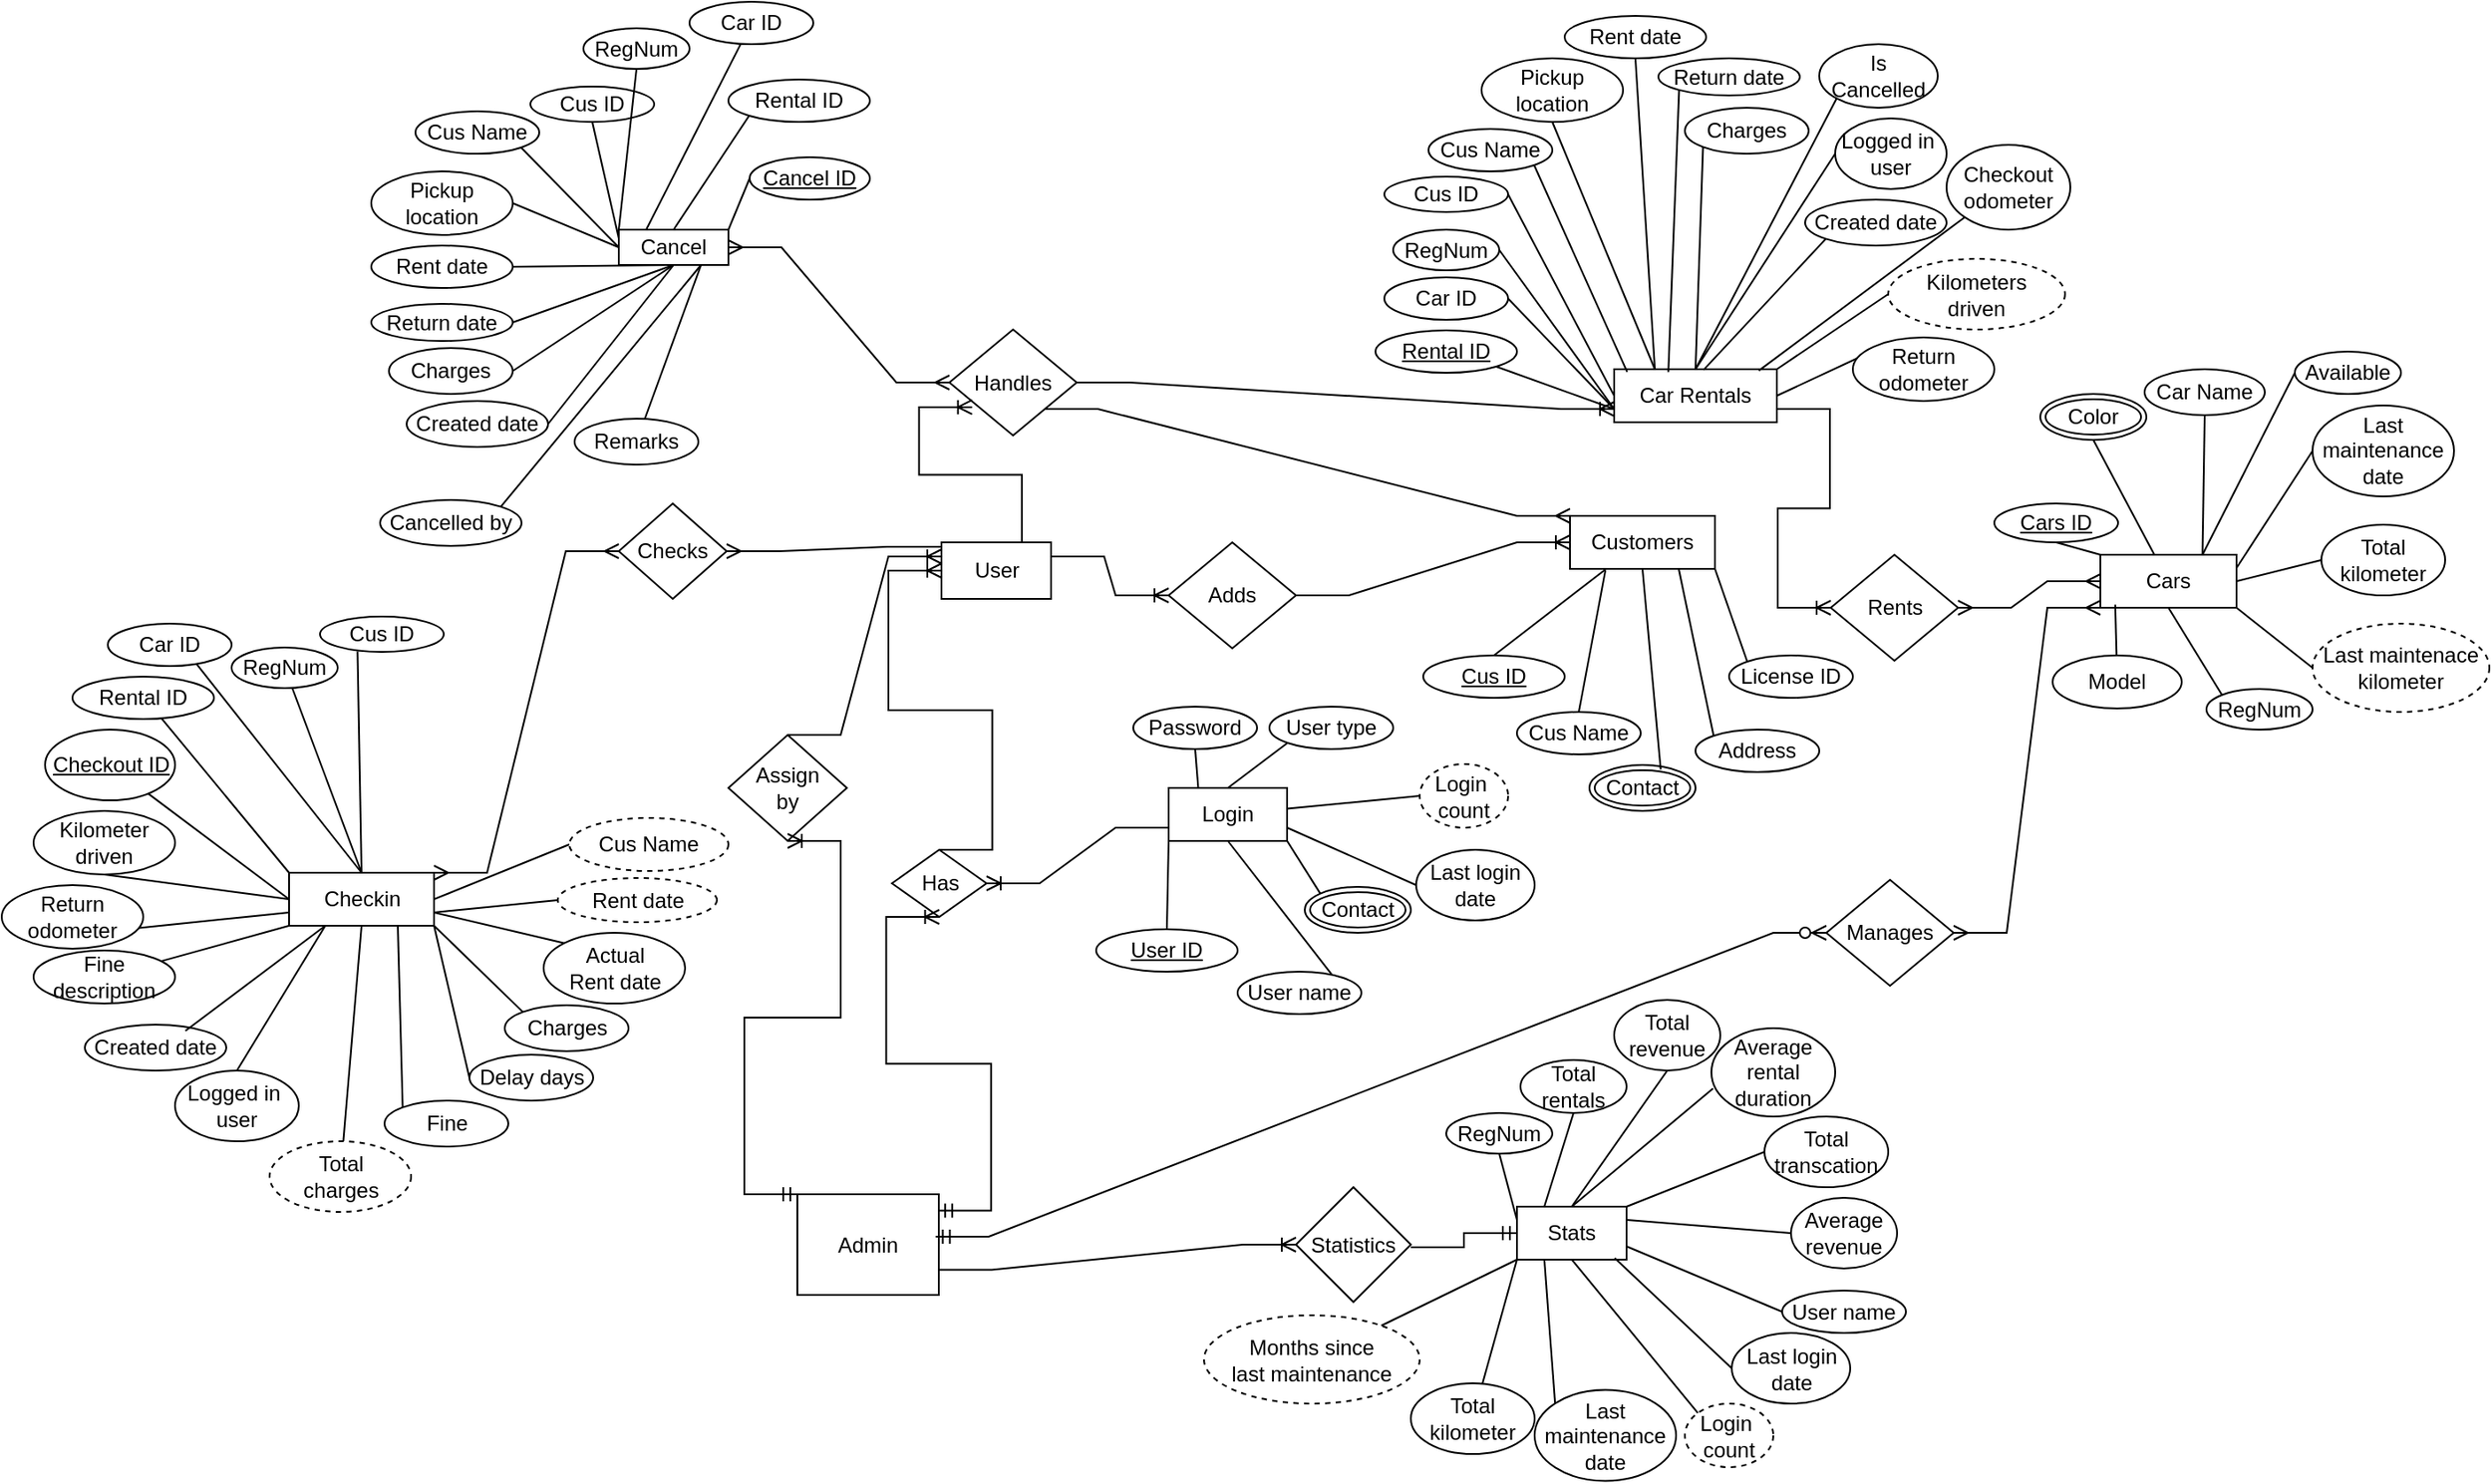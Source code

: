 <mxfile version="24.2.5" type="device">
  <diagram name="Page-1" id="iIM_3tlYywQygIbn1eLp">
    <mxGraphModel dx="2017" dy="1809" grid="0" gridSize="10" guides="1" tooltips="1" connect="1" arrows="1" fold="1" page="1" pageScale="1" pageWidth="850" pageHeight="1100" math="0" shadow="0">
      <root>
        <mxCell id="0" />
        <mxCell id="1" parent="0" />
        <mxCell id="gqXRD9qTG4uH-1znscD_-2" value="User" style="rounded=0;whiteSpace=wrap;html=1;" parent="1" vertex="1">
          <mxGeometry x="-118.5" y="-89" width="62" height="32" as="geometry" />
        </mxCell>
        <mxCell id="gqXRD9qTG4uH-1znscD_-3" value="Admin" style="rounded=0;whiteSpace=wrap;html=1;" parent="1" vertex="1">
          <mxGeometry x="-200" y="280" width="80" height="57" as="geometry" />
        </mxCell>
        <mxCell id="gqXRD9qTG4uH-1znscD_-4" value="Cancel" style="rounded=0;whiteSpace=wrap;html=1;" parent="1" vertex="1">
          <mxGeometry x="-301" y="-266" width="62" height="20" as="geometry" />
        </mxCell>
        <mxCell id="gqXRD9qTG4uH-1znscD_-5" value="Customers" style="rounded=0;whiteSpace=wrap;html=1;" parent="1" vertex="1">
          <mxGeometry x="237" y="-104" width="82" height="30" as="geometry" />
        </mxCell>
        <mxCell id="gqXRD9qTG4uH-1znscD_-6" value="Login" style="rounded=0;whiteSpace=wrap;html=1;" parent="1" vertex="1">
          <mxGeometry x="10" y="50" width="67" height="30" as="geometry" />
        </mxCell>
        <mxCell id="gqXRD9qTG4uH-1znscD_-7" value="Car Rentals" style="rounded=0;whiteSpace=wrap;html=1;" parent="1" vertex="1">
          <mxGeometry x="262" y="-187" width="92" height="30" as="geometry" />
        </mxCell>
        <mxCell id="gqXRD9qTG4uH-1znscD_-8" value="Has" style="rhombus;whiteSpace=wrap;html=1;" parent="1" vertex="1">
          <mxGeometry x="-146.5" y="85" width="53.5" height="38" as="geometry" />
        </mxCell>
        <mxCell id="gqXRD9qTG4uH-1znscD_-12" value="Assign&lt;div&gt;by&lt;/div&gt;" style="rhombus;whiteSpace=wrap;html=1;" parent="1" vertex="1">
          <mxGeometry x="-239" y="20" width="67" height="60" as="geometry" />
        </mxCell>
        <mxCell id="gqXRD9qTG4uH-1znscD_-15" value="Handles" style="rhombus;whiteSpace=wrap;html=1;" parent="1" vertex="1">
          <mxGeometry x="-114" y="-209.5" width="72" height="60" as="geometry" />
        </mxCell>
        <mxCell id="gqXRD9qTG4uH-1znscD_-16" value="Adds" style="rhombus;whiteSpace=wrap;html=1;" parent="1" vertex="1">
          <mxGeometry x="10" y="-89" width="72" height="60" as="geometry" />
        </mxCell>
        <mxCell id="gqXRD9qTG4uH-1znscD_-23" value="Rents" style="rhombus;whiteSpace=wrap;html=1;" parent="1" vertex="1">
          <mxGeometry x="384.5" y="-82" width="72" height="60" as="geometry" />
        </mxCell>
        <mxCell id="gqXRD9qTG4uH-1znscD_-26" value="Cars" style="rounded=0;whiteSpace=wrap;html=1;" parent="1" vertex="1">
          <mxGeometry x="537" y="-82" width="77" height="30" as="geometry" />
        </mxCell>
        <mxCell id="gqXRD9qTG4uH-1znscD_-29" value="Manages" style="rhombus;whiteSpace=wrap;html=1;" parent="1" vertex="1">
          <mxGeometry x="382" y="102" width="72" height="60" as="geometry" />
        </mxCell>
        <mxCell id="gqXRD9qTG4uH-1znscD_-31" value="Statistics" style="rhombus;whiteSpace=wrap;html=1;" parent="1" vertex="1">
          <mxGeometry x="82" y="276" width="65" height="65" as="geometry" />
        </mxCell>
        <mxCell id="gqXRD9qTG4uH-1znscD_-38" value="&lt;u&gt;Cancel ID&lt;/u&gt;" style="ellipse;whiteSpace=wrap;html=1;" parent="1" vertex="1">
          <mxGeometry x="-227" y="-307" width="68" height="24" as="geometry" />
        </mxCell>
        <mxCell id="gqXRD9qTG4uH-1znscD_-39" value="Rental ID" style="ellipse;whiteSpace=wrap;html=1;" parent="1" vertex="1">
          <mxGeometry x="-239" y="-351" width="80" height="24" as="geometry" />
        </mxCell>
        <mxCell id="gqXRD9qTG4uH-1znscD_-40" value="Car ID" style="ellipse;whiteSpace=wrap;html=1;" parent="1" vertex="1">
          <mxGeometry x="-261" y="-395" width="70" height="24" as="geometry" />
        </mxCell>
        <mxCell id="gqXRD9qTG4uH-1znscD_-41" value="RegNum" style="ellipse;whiteSpace=wrap;html=1;" parent="1" vertex="1">
          <mxGeometry x="-321" y="-380" width="60" height="23" as="geometry" />
        </mxCell>
        <mxCell id="gqXRD9qTG4uH-1znscD_-44" value="Cus ID" style="ellipse;whiteSpace=wrap;html=1;" parent="1" vertex="1">
          <mxGeometry x="-351" y="-347" width="70" height="20" as="geometry" />
        </mxCell>
        <mxCell id="gqXRD9qTG4uH-1znscD_-45" value="Cus Name" style="ellipse;whiteSpace=wrap;html=1;" parent="1" vertex="1">
          <mxGeometry x="-416" y="-333" width="70" height="24" as="geometry" />
        </mxCell>
        <mxCell id="gqXRD9qTG4uH-1znscD_-46" value="Pickup&lt;div&gt;location&lt;/div&gt;" style="ellipse;whiteSpace=wrap;html=1;" parent="1" vertex="1">
          <mxGeometry x="-441" y="-299" width="80" height="36" as="geometry" />
        </mxCell>
        <mxCell id="gqXRD9qTG4uH-1znscD_-47" value="Rent date" style="ellipse;whiteSpace=wrap;html=1;" parent="1" vertex="1">
          <mxGeometry x="-441" y="-257" width="80" height="24" as="geometry" />
        </mxCell>
        <mxCell id="gqXRD9qTG4uH-1znscD_-48" value="Return date" style="ellipse;whiteSpace=wrap;html=1;" parent="1" vertex="1">
          <mxGeometry x="-441" y="-224" width="80" height="21" as="geometry" />
        </mxCell>
        <mxCell id="gqXRD9qTG4uH-1znscD_-49" value="Charges" style="ellipse;whiteSpace=wrap;html=1;" parent="1" vertex="1">
          <mxGeometry x="-431" y="-199" width="70" height="26" as="geometry" />
        </mxCell>
        <mxCell id="gqXRD9qTG4uH-1znscD_-50" value="Created date" style="ellipse;whiteSpace=wrap;html=1;" parent="1" vertex="1">
          <mxGeometry x="-421" y="-169" width="80" height="26" as="geometry" />
        </mxCell>
        <mxCell id="gqXRD9qTG4uH-1znscD_-51" value="Cancelled by" style="ellipse;whiteSpace=wrap;html=1;" parent="1" vertex="1">
          <mxGeometry x="-436" y="-113" width="80" height="26" as="geometry" />
        </mxCell>
        <mxCell id="gqXRD9qTG4uH-1znscD_-52" value="Remarks" style="ellipse;whiteSpace=wrap;html=1;" parent="1" vertex="1">
          <mxGeometry x="-326" y="-159" width="70" height="26" as="geometry" />
        </mxCell>
        <mxCell id="gqXRD9qTG4uH-1znscD_-53" value="" style="endArrow=none;html=1;rounded=0;entryX=0.75;entryY=1;entryDx=0;entryDy=0;" parent="1" source="gqXRD9qTG4uH-1znscD_-52" target="gqXRD9qTG4uH-1znscD_-4" edge="1">
          <mxGeometry width="50" height="50" relative="1" as="geometry">
            <mxPoint x="-226" y="-169" as="sourcePoint" />
            <mxPoint x="-261" y="-257" as="targetPoint" />
          </mxGeometry>
        </mxCell>
        <mxCell id="gqXRD9qTG4uH-1znscD_-54" value="" style="endArrow=none;html=1;rounded=0;entryX=0.75;entryY=1;entryDx=0;entryDy=0;exitX=1;exitY=0;exitDx=0;exitDy=0;" parent="1" source="gqXRD9qTG4uH-1znscD_-51" target="gqXRD9qTG4uH-1znscD_-4" edge="1">
          <mxGeometry width="50" height="50" relative="1" as="geometry">
            <mxPoint x="-261" y="-227" as="sourcePoint" />
            <mxPoint x="-211" y="-277" as="targetPoint" />
          </mxGeometry>
        </mxCell>
        <mxCell id="gqXRD9qTG4uH-1znscD_-55" value="" style="endArrow=none;html=1;rounded=0;exitX=1;exitY=0.5;exitDx=0;exitDy=0;entryX=0.5;entryY=1;entryDx=0;entryDy=0;" parent="1" source="gqXRD9qTG4uH-1znscD_-50" target="gqXRD9qTG4uH-1znscD_-4" edge="1">
          <mxGeometry width="50" height="50" relative="1" as="geometry">
            <mxPoint x="-311" y="-167" as="sourcePoint" />
            <mxPoint x="-241" y="-257" as="targetPoint" />
          </mxGeometry>
        </mxCell>
        <mxCell id="gqXRD9qTG4uH-1znscD_-56" value="" style="endArrow=none;html=1;rounded=0;exitX=1;exitY=0.5;exitDx=0;exitDy=0;entryX=0.5;entryY=1;entryDx=0;entryDy=0;" parent="1" source="gqXRD9qTG4uH-1znscD_-49" target="gqXRD9qTG4uH-1znscD_-4" edge="1">
          <mxGeometry width="50" height="50" relative="1" as="geometry">
            <mxPoint x="-341" y="-177" as="sourcePoint" />
            <mxPoint x="-291" y="-227" as="targetPoint" />
          </mxGeometry>
        </mxCell>
        <mxCell id="gqXRD9qTG4uH-1znscD_-57" value="" style="endArrow=none;html=1;rounded=0;exitX=1;exitY=0.5;exitDx=0;exitDy=0;entryX=0.5;entryY=1;entryDx=0;entryDy=0;" parent="1" source="gqXRD9qTG4uH-1znscD_-48" target="gqXRD9qTG4uH-1znscD_-4" edge="1">
          <mxGeometry width="50" height="50" relative="1" as="geometry">
            <mxPoint x="-371" y="-217" as="sourcePoint" />
            <mxPoint x="-321" y="-267" as="targetPoint" />
          </mxGeometry>
        </mxCell>
        <mxCell id="gqXRD9qTG4uH-1znscD_-58" value="" style="endArrow=none;html=1;rounded=0;exitX=1;exitY=0.5;exitDx=0;exitDy=0;entryX=0.5;entryY=1;entryDx=0;entryDy=0;" parent="1" source="gqXRD9qTG4uH-1znscD_-47" target="gqXRD9qTG4uH-1znscD_-4" edge="1">
          <mxGeometry width="50" height="50" relative="1" as="geometry">
            <mxPoint x="-331" y="-227" as="sourcePoint" />
            <mxPoint x="-281" y="-277" as="targetPoint" />
          </mxGeometry>
        </mxCell>
        <mxCell id="gqXRD9qTG4uH-1znscD_-59" value="" style="endArrow=none;html=1;rounded=0;exitX=1;exitY=0.5;exitDx=0;exitDy=0;entryX=0;entryY=0.5;entryDx=0;entryDy=0;" parent="1" source="gqXRD9qTG4uH-1znscD_-46" target="gqXRD9qTG4uH-1znscD_-4" edge="1">
          <mxGeometry width="50" height="50" relative="1" as="geometry">
            <mxPoint x="-351" y="-267" as="sourcePoint" />
            <mxPoint x="-301" y="-317" as="targetPoint" />
          </mxGeometry>
        </mxCell>
        <mxCell id="gqXRD9qTG4uH-1znscD_-60" value="" style="endArrow=none;html=1;rounded=0;exitX=1;exitY=1;exitDx=0;exitDy=0;entryX=0;entryY=0.5;entryDx=0;entryDy=0;" parent="1" source="gqXRD9qTG4uH-1znscD_-45" target="gqXRD9qTG4uH-1znscD_-4" edge="1">
          <mxGeometry width="50" height="50" relative="1" as="geometry">
            <mxPoint x="-254" y="-297" as="sourcePoint" />
            <mxPoint x="-241" y="-305" as="targetPoint" />
          </mxGeometry>
        </mxCell>
        <mxCell id="gqXRD9qTG4uH-1znscD_-61" value="" style="endArrow=none;html=1;rounded=0;exitX=0.5;exitY=1;exitDx=0;exitDy=0;entryX=0;entryY=0.25;entryDx=0;entryDy=0;" parent="1" source="gqXRD9qTG4uH-1znscD_-44" target="gqXRD9qTG4uH-1znscD_-4" edge="1">
          <mxGeometry width="50" height="50" relative="1" as="geometry">
            <mxPoint x="-371" y="-347" as="sourcePoint" />
            <mxPoint x="-321" y="-397" as="targetPoint" />
          </mxGeometry>
        </mxCell>
        <mxCell id="gqXRD9qTG4uH-1znscD_-62" value="" style="endArrow=none;html=1;rounded=0;entryX=0.5;entryY=1;entryDx=0;entryDy=0;exitX=0;exitY=0;exitDx=0;exitDy=0;" parent="1" source="gqXRD9qTG4uH-1znscD_-4" target="gqXRD9qTG4uH-1znscD_-41" edge="1">
          <mxGeometry width="50" height="50" relative="1" as="geometry">
            <mxPoint x="-411" y="-347" as="sourcePoint" />
            <mxPoint x="-361" y="-397" as="targetPoint" />
          </mxGeometry>
        </mxCell>
        <mxCell id="gqXRD9qTG4uH-1znscD_-63" value="" style="endArrow=none;html=1;rounded=0;exitX=0.25;exitY=0;exitDx=0;exitDy=0;" parent="1" source="gqXRD9qTG4uH-1znscD_-4" target="gqXRD9qTG4uH-1znscD_-40" edge="1">
          <mxGeometry width="50" height="50" relative="1" as="geometry">
            <mxPoint x="-171" y="-207" as="sourcePoint" />
            <mxPoint x="-226" y="-373.0" as="targetPoint" />
          </mxGeometry>
        </mxCell>
        <mxCell id="gqXRD9qTG4uH-1znscD_-64" value="" style="endArrow=none;html=1;rounded=0;exitX=0.5;exitY=0;exitDx=0;exitDy=0;entryX=0;entryY=1;entryDx=0;entryDy=0;" parent="1" source="gqXRD9qTG4uH-1znscD_-4" target="gqXRD9qTG4uH-1znscD_-39" edge="1">
          <mxGeometry width="50" height="50" relative="1" as="geometry">
            <mxPoint x="76" y="-367" as="sourcePoint" />
            <mxPoint x="126" y="-417" as="targetPoint" />
          </mxGeometry>
        </mxCell>
        <mxCell id="gqXRD9qTG4uH-1znscD_-65" value="" style="endArrow=none;html=1;rounded=0;exitX=1;exitY=0;exitDx=0;exitDy=0;entryX=0;entryY=0.5;entryDx=0;entryDy=0;" parent="1" source="gqXRD9qTG4uH-1znscD_-4" target="gqXRD9qTG4uH-1znscD_-38" edge="1">
          <mxGeometry width="50" height="50" relative="1" as="geometry">
            <mxPoint x="-24" y="-207" as="sourcePoint" />
            <mxPoint x="26" y="-257" as="targetPoint" />
          </mxGeometry>
        </mxCell>
        <mxCell id="gqXRD9qTG4uH-1znscD_-66" value="&lt;u&gt;Rental ID&lt;/u&gt;" style="ellipse;whiteSpace=wrap;html=1;" parent="1" vertex="1">
          <mxGeometry x="127" y="-209" width="80" height="24" as="geometry" />
        </mxCell>
        <mxCell id="gqXRD9qTG4uH-1znscD_-67" value="Car ID" style="ellipse;whiteSpace=wrap;html=1;" parent="1" vertex="1">
          <mxGeometry x="132" y="-239" width="70" height="24" as="geometry" />
        </mxCell>
        <mxCell id="gqXRD9qTG4uH-1znscD_-68" value="RegNum" style="ellipse;whiteSpace=wrap;html=1;" parent="1" vertex="1">
          <mxGeometry x="137" y="-266" width="60" height="23" as="geometry" />
        </mxCell>
        <mxCell id="gqXRD9qTG4uH-1znscD_-69" value="Cus ID" style="ellipse;whiteSpace=wrap;html=1;" parent="1" vertex="1">
          <mxGeometry x="132" y="-296" width="70" height="20" as="geometry" />
        </mxCell>
        <mxCell id="gqXRD9qTG4uH-1znscD_-70" value="Cus Name" style="ellipse;whiteSpace=wrap;html=1;" parent="1" vertex="1">
          <mxGeometry x="157" y="-323" width="70" height="24" as="geometry" />
        </mxCell>
        <mxCell id="gqXRD9qTG4uH-1znscD_-71" value="Pickup&lt;div&gt;location&lt;/div&gt;" style="ellipse;whiteSpace=wrap;html=1;" parent="1" vertex="1">
          <mxGeometry x="187" y="-363" width="80" height="36" as="geometry" />
        </mxCell>
        <mxCell id="gqXRD9qTG4uH-1znscD_-72" value="Rent date" style="ellipse;whiteSpace=wrap;html=1;" parent="1" vertex="1">
          <mxGeometry x="234" y="-387" width="80" height="24" as="geometry" />
        </mxCell>
        <mxCell id="gqXRD9qTG4uH-1znscD_-73" value="Return date" style="ellipse;whiteSpace=wrap;html=1;" parent="1" vertex="1">
          <mxGeometry x="287" y="-363" width="80" height="21" as="geometry" />
        </mxCell>
        <mxCell id="gqXRD9qTG4uH-1znscD_-74" value="Charges" style="ellipse;whiteSpace=wrap;html=1;" parent="1" vertex="1">
          <mxGeometry x="302" y="-335" width="70" height="26" as="geometry" />
        </mxCell>
        <mxCell id="gqXRD9qTG4uH-1znscD_-75" value="Is Cancelled" style="ellipse;whiteSpace=wrap;html=1;" parent="1" vertex="1">
          <mxGeometry x="378" y="-371" width="67" height="36" as="geometry" />
        </mxCell>
        <mxCell id="gqXRD9qTG4uH-1znscD_-79" value="Logged in&amp;nbsp;&lt;div&gt;user&lt;/div&gt;" style="ellipse;whiteSpace=wrap;html=1;" parent="1" vertex="1">
          <mxGeometry x="387" y="-329" width="63" height="40" as="geometry" />
        </mxCell>
        <mxCell id="gqXRD9qTG4uH-1znscD_-80" value="Created date" style="ellipse;whiteSpace=wrap;html=1;" parent="1" vertex="1">
          <mxGeometry x="370" y="-283" width="80" height="26" as="geometry" />
        </mxCell>
        <mxCell id="gqXRD9qTG4uH-1znscD_-81" value="Checkout&lt;div&gt;odometer&lt;/div&gt;" style="ellipse;whiteSpace=wrap;html=1;" parent="1" vertex="1">
          <mxGeometry x="450" y="-314" width="70" height="48" as="geometry" />
        </mxCell>
        <mxCell id="gqXRD9qTG4uH-1znscD_-84" value="" style="endArrow=none;html=1;rounded=0;exitX=1;exitY=1;exitDx=0;exitDy=0;entryX=0;entryY=0.75;entryDx=0;entryDy=0;" parent="1" source="gqXRD9qTG4uH-1znscD_-66" target="gqXRD9qTG4uH-1znscD_-7" edge="1">
          <mxGeometry width="50" height="50" relative="1" as="geometry">
            <mxPoint x="297" y="-213" as="sourcePoint" />
            <mxPoint x="347" y="-263" as="targetPoint" />
          </mxGeometry>
        </mxCell>
        <mxCell id="gqXRD9qTG4uH-1znscD_-85" value="" style="endArrow=none;html=1;rounded=0;exitX=1;exitY=0.5;exitDx=0;exitDy=0;entryX=0;entryY=0.75;entryDx=0;entryDy=0;" parent="1" source="gqXRD9qTG4uH-1znscD_-67" target="gqXRD9qTG4uH-1znscD_-7" edge="1">
          <mxGeometry width="50" height="50" relative="1" as="geometry">
            <mxPoint x="317" y="-163" as="sourcePoint" />
            <mxPoint x="367" y="-213" as="targetPoint" />
          </mxGeometry>
        </mxCell>
        <mxCell id="gqXRD9qTG4uH-1znscD_-86" value="" style="endArrow=none;html=1;rounded=0;entryX=0;entryY=0.75;entryDx=0;entryDy=0;exitX=1;exitY=0.5;exitDx=0;exitDy=0;" parent="1" source="gqXRD9qTG4uH-1znscD_-68" target="gqXRD9qTG4uH-1znscD_-7" edge="1">
          <mxGeometry width="50" height="50" relative="1" as="geometry">
            <mxPoint x="197" y="-246" as="sourcePoint" />
            <mxPoint x="367" y="-293" as="targetPoint" />
          </mxGeometry>
        </mxCell>
        <mxCell id="gqXRD9qTG4uH-1znscD_-87" value="" style="endArrow=none;html=1;rounded=0;entryX=1;entryY=0.5;entryDx=0;entryDy=0;exitX=0;exitY=0.5;exitDx=0;exitDy=0;" parent="1" source="gqXRD9qTG4uH-1znscD_-7" target="gqXRD9qTG4uH-1znscD_-69" edge="1">
          <mxGeometry width="50" height="50" relative="1" as="geometry">
            <mxPoint x="277" y="-223" as="sourcePoint" />
            <mxPoint x="327" y="-273" as="targetPoint" />
          </mxGeometry>
        </mxCell>
        <mxCell id="gqXRD9qTG4uH-1znscD_-88" value="" style="endArrow=none;html=1;rounded=0;entryX=1;entryY=1;entryDx=0;entryDy=0;exitX=0.08;exitY=0.053;exitDx=0;exitDy=0;exitPerimeter=0;" parent="1" source="gqXRD9qTG4uH-1znscD_-7" target="gqXRD9qTG4uH-1znscD_-70" edge="1">
          <mxGeometry width="50" height="50" relative="1" as="geometry">
            <mxPoint x="297" y="-233" as="sourcePoint" />
            <mxPoint x="347" y="-283" as="targetPoint" />
          </mxGeometry>
        </mxCell>
        <mxCell id="gqXRD9qTG4uH-1znscD_-89" value="" style="endArrow=none;html=1;rounded=0;exitX=0.5;exitY=1;exitDx=0;exitDy=0;entryX=0.25;entryY=0;entryDx=0;entryDy=0;" parent="1" source="gqXRD9qTG4uH-1znscD_-71" target="gqXRD9qTG4uH-1znscD_-7" edge="1">
          <mxGeometry width="50" height="50" relative="1" as="geometry">
            <mxPoint x="317" y="-233" as="sourcePoint" />
            <mxPoint x="367" y="-283" as="targetPoint" />
          </mxGeometry>
        </mxCell>
        <mxCell id="gqXRD9qTG4uH-1znscD_-90" value="" style="endArrow=none;html=1;rounded=0;entryX=0.5;entryY=1;entryDx=0;entryDy=0;exitX=0.25;exitY=0;exitDx=0;exitDy=0;" parent="1" source="gqXRD9qTG4uH-1znscD_-7" target="gqXRD9qTG4uH-1znscD_-72" edge="1">
          <mxGeometry width="50" height="50" relative="1" as="geometry">
            <mxPoint x="287" y="-193" as="sourcePoint" />
            <mxPoint x="347" y="-293" as="targetPoint" />
          </mxGeometry>
        </mxCell>
        <mxCell id="gqXRD9qTG4uH-1znscD_-91" value="" style="endArrow=none;html=1;rounded=0;entryX=0;entryY=1;entryDx=0;entryDy=0;exitX=0.333;exitY=0.053;exitDx=0;exitDy=0;exitPerimeter=0;" parent="1" source="gqXRD9qTG4uH-1znscD_-7" target="gqXRD9qTG4uH-1znscD_-73" edge="1">
          <mxGeometry width="50" height="50" relative="1" as="geometry">
            <mxPoint x="307" y="-223" as="sourcePoint" />
            <mxPoint x="347" y="-293" as="targetPoint" />
          </mxGeometry>
        </mxCell>
        <mxCell id="gqXRD9qTG4uH-1znscD_-92" value="" style="endArrow=none;html=1;rounded=0;exitX=0.5;exitY=0;exitDx=0;exitDy=0;entryX=0;entryY=1;entryDx=0;entryDy=0;" parent="1" source="gqXRD9qTG4uH-1znscD_-7" target="gqXRD9qTG4uH-1znscD_-74" edge="1">
          <mxGeometry width="50" height="50" relative="1" as="geometry">
            <mxPoint x="327" y="-233" as="sourcePoint" />
            <mxPoint x="377" y="-283" as="targetPoint" />
          </mxGeometry>
        </mxCell>
        <mxCell id="gqXRD9qTG4uH-1znscD_-93" value="" style="endArrow=none;html=1;rounded=0;entryX=0;entryY=1;entryDx=0;entryDy=0;exitX=0.5;exitY=0;exitDx=0;exitDy=0;" parent="1" source="gqXRD9qTG4uH-1znscD_-7" target="gqXRD9qTG4uH-1znscD_-75" edge="1">
          <mxGeometry width="50" height="50" relative="1" as="geometry">
            <mxPoint x="315" y="-187" as="sourcePoint" />
            <mxPoint x="397" y="-273" as="targetPoint" />
          </mxGeometry>
        </mxCell>
        <mxCell id="gqXRD9qTG4uH-1znscD_-94" value="" style="endArrow=none;html=1;rounded=0;entryX=0;entryY=0.5;entryDx=0;entryDy=0;exitX=0.5;exitY=0;exitDx=0;exitDy=0;" parent="1" source="gqXRD9qTG4uH-1znscD_-7" target="gqXRD9qTG4uH-1znscD_-79" edge="1">
          <mxGeometry width="50" height="50" relative="1" as="geometry">
            <mxPoint x="327" y="-183" as="sourcePoint" />
            <mxPoint x="347" y="-143" as="targetPoint" />
          </mxGeometry>
        </mxCell>
        <mxCell id="gqXRD9qTG4uH-1znscD_-95" value="" style="endArrow=none;html=1;rounded=0;exitX=0.549;exitY=0.014;exitDx=0;exitDy=0;exitPerimeter=0;entryX=0;entryY=1;entryDx=0;entryDy=0;" parent="1" source="gqXRD9qTG4uH-1znscD_-7" target="gqXRD9qTG4uH-1znscD_-80" edge="1">
          <mxGeometry width="50" height="50" relative="1" as="geometry">
            <mxPoint x="397" y="-223" as="sourcePoint" />
            <mxPoint x="380" y="-250" as="targetPoint" />
          </mxGeometry>
        </mxCell>
        <mxCell id="gqXRD9qTG4uH-1znscD_-96" value="" style="endArrow=none;html=1;rounded=0;exitX=0.889;exitY=0.027;exitDx=0;exitDy=0;exitPerimeter=0;entryX=0;entryY=1;entryDx=0;entryDy=0;" parent="1" source="gqXRD9qTG4uH-1znscD_-7" target="gqXRD9qTG4uH-1znscD_-81" edge="1">
          <mxGeometry width="50" height="50" relative="1" as="geometry">
            <mxPoint x="357" y="-143" as="sourcePoint" />
            <mxPoint x="410" y="-240" as="targetPoint" />
          </mxGeometry>
        </mxCell>
        <mxCell id="gqXRD9qTG4uH-1znscD_-99" value="&lt;u&gt;Cars ID&lt;/u&gt;" style="ellipse;whiteSpace=wrap;html=1;" parent="1" vertex="1">
          <mxGeometry x="477" y="-111" width="70" height="22" as="geometry" />
        </mxCell>
        <mxCell id="gqXRD9qTG4uH-1znscD_-104" value="Kilometers&lt;div&gt;driven&lt;/div&gt;" style="ellipse;whiteSpace=wrap;html=1;align=center;dashed=1;" parent="1" vertex="1">
          <mxGeometry x="417" y="-249.5" width="100" height="40" as="geometry" />
        </mxCell>
        <mxCell id="gqXRD9qTG4uH-1znscD_-106" value="" style="endArrow=none;html=1;rounded=0;exitX=1;exitY=0;exitDx=0;exitDy=0;entryX=0;entryY=0.5;entryDx=0;entryDy=0;" parent="1" source="gqXRD9qTG4uH-1znscD_-7" target="gqXRD9qTG4uH-1znscD_-104" edge="1">
          <mxGeometry relative="1" as="geometry">
            <mxPoint x="387" y="-173" as="sourcePoint" />
            <mxPoint x="397" y="-153" as="targetPoint" />
          </mxGeometry>
        </mxCell>
        <mxCell id="gqXRD9qTG4uH-1znscD_-107" value="" style="endArrow=none;html=1;rounded=0;exitX=1;exitY=0.5;exitDx=0;exitDy=0;entryX=0.096;entryY=0.26;entryDx=0;entryDy=0;entryPerimeter=0;" parent="1" source="gqXRD9qTG4uH-1znscD_-7" target="VwRtWxXqNM8zgHmRiDl4-23" edge="1">
          <mxGeometry relative="1" as="geometry">
            <mxPoint x="367" y="-153" as="sourcePoint" />
            <mxPoint x="378.716" y="-143.642" as="targetPoint" />
          </mxGeometry>
        </mxCell>
        <mxCell id="gqXRD9qTG4uH-1znscD_-112" value="Color" style="ellipse;shape=doubleEllipse;margin=3;whiteSpace=wrap;html=1;align=center;" parent="1" vertex="1">
          <mxGeometry x="503" y="-173" width="60" height="26" as="geometry" />
        </mxCell>
        <mxCell id="gqXRD9qTG4uH-1znscD_-115" value="Available" style="ellipse;whiteSpace=wrap;html=1;align=center;" parent="1" vertex="1">
          <mxGeometry x="647" y="-197" width="60" height="24" as="geometry" />
        </mxCell>
        <mxCell id="gqXRD9qTG4uH-1znscD_-116" value="Last maintenance&lt;div&gt;date&lt;/div&gt;" style="ellipse;whiteSpace=wrap;html=1;align=center;" parent="1" vertex="1">
          <mxGeometry x="657" y="-166.5" width="80" height="51.5" as="geometry" />
        </mxCell>
        <mxCell id="gqXRD9qTG4uH-1znscD_-117" value="Total&lt;div&gt;kilometer&lt;/div&gt;" style="ellipse;whiteSpace=wrap;html=1;align=center;" parent="1" vertex="1">
          <mxGeometry x="662" y="-99" width="70" height="40" as="geometry" />
        </mxCell>
        <mxCell id="gqXRD9qTG4uH-1znscD_-118" value="Last maintenace&lt;div&gt;kilometer&lt;/div&gt;" style="ellipse;whiteSpace=wrap;html=1;align=center;dashed=1;" parent="1" vertex="1">
          <mxGeometry x="657" y="-43" width="100" height="50" as="geometry" />
        </mxCell>
        <mxCell id="gqXRD9qTG4uH-1znscD_-119" value="" style="endArrow=none;html=1;rounded=0;exitX=0.5;exitY=1;exitDx=0;exitDy=0;entryX=0;entryY=0;entryDx=0;entryDy=0;" parent="1" source="gqXRD9qTG4uH-1znscD_-99" target="gqXRD9qTG4uH-1znscD_-26" edge="1">
          <mxGeometry relative="1" as="geometry">
            <mxPoint x="567" y="17" as="sourcePoint" />
            <mxPoint x="727" y="17" as="targetPoint" />
          </mxGeometry>
        </mxCell>
        <mxCell id="gqXRD9qTG4uH-1znscD_-122" value="" style="endArrow=none;html=1;rounded=0;exitX=0.5;exitY=1;exitDx=0;exitDy=0;" parent="1" source="gqXRD9qTG4uH-1znscD_-112" target="gqXRD9qTG4uH-1znscD_-26" edge="1">
          <mxGeometry relative="1" as="geometry">
            <mxPoint x="577" y="-153" as="sourcePoint" />
            <mxPoint x="737" y="-153" as="targetPoint" />
          </mxGeometry>
        </mxCell>
        <mxCell id="gqXRD9qTG4uH-1znscD_-123" value="" style="endArrow=none;html=1;rounded=0;entryX=0.75;entryY=0;entryDx=0;entryDy=0;exitX=0.5;exitY=1;exitDx=0;exitDy=0;" parent="1" source="gqXRD9qTG4uH-1znscD_-129" target="gqXRD9qTG4uH-1znscD_-26" edge="1">
          <mxGeometry relative="1" as="geometry">
            <mxPoint x="587" y="-173" as="sourcePoint" />
            <mxPoint x="847" y="-263" as="targetPoint" />
          </mxGeometry>
        </mxCell>
        <mxCell id="gqXRD9qTG4uH-1znscD_-124" value="" style="endArrow=none;html=1;rounded=0;exitX=0;exitY=0.5;exitDx=0;exitDy=0;entryX=0.75;entryY=0;entryDx=0;entryDy=0;" parent="1" source="gqXRD9qTG4uH-1znscD_-115" target="gqXRD9qTG4uH-1znscD_-26" edge="1">
          <mxGeometry relative="1" as="geometry">
            <mxPoint x="647" y="-153" as="sourcePoint" />
            <mxPoint x="807" y="-153" as="targetPoint" />
          </mxGeometry>
        </mxCell>
        <mxCell id="gqXRD9qTG4uH-1znscD_-125" value="" style="endArrow=none;html=1;rounded=0;exitX=0;exitY=0.5;exitDx=0;exitDy=0;entryX=1;entryY=0.25;entryDx=0;entryDy=0;" parent="1" source="gqXRD9qTG4uH-1znscD_-116" target="gqXRD9qTG4uH-1znscD_-26" edge="1">
          <mxGeometry relative="1" as="geometry">
            <mxPoint x="597" y="7" as="sourcePoint" />
            <mxPoint x="757" y="7" as="targetPoint" />
          </mxGeometry>
        </mxCell>
        <mxCell id="gqXRD9qTG4uH-1znscD_-126" value="" style="endArrow=none;html=1;rounded=0;exitX=1;exitY=1;exitDx=0;exitDy=0;entryX=0;entryY=0.5;entryDx=0;entryDy=0;" parent="1" source="gqXRD9qTG4uH-1znscD_-26" target="gqXRD9qTG4uH-1znscD_-118" edge="1">
          <mxGeometry relative="1" as="geometry">
            <mxPoint x="747" y="37" as="sourcePoint" />
            <mxPoint x="907" y="37" as="targetPoint" />
          </mxGeometry>
        </mxCell>
        <mxCell id="gqXRD9qTG4uH-1znscD_-127" value="" style="endArrow=none;html=1;rounded=0;entryX=0;entryY=0.5;entryDx=0;entryDy=0;exitX=1;exitY=0.5;exitDx=0;exitDy=0;" parent="1" source="gqXRD9qTG4uH-1znscD_-26" target="gqXRD9qTG4uH-1znscD_-117" edge="1">
          <mxGeometry relative="1" as="geometry">
            <mxPoint x="487" y="57" as="sourcePoint" />
            <mxPoint x="647" y="57" as="targetPoint" />
          </mxGeometry>
        </mxCell>
        <mxCell id="gqXRD9qTG4uH-1znscD_-129" value="Car Name" style="ellipse;whiteSpace=wrap;html=1;align=center;" parent="1" vertex="1">
          <mxGeometry x="562" y="-187" width="68" height="26" as="geometry" />
        </mxCell>
        <mxCell id="gqXRD9qTG4uH-1znscD_-131" value="Model" style="ellipse;whiteSpace=wrap;html=1;align=center;" parent="1" vertex="1">
          <mxGeometry x="510" y="-25" width="73" height="30" as="geometry" />
        </mxCell>
        <mxCell id="gqXRD9qTG4uH-1znscD_-134" value="RegNum" style="ellipse;whiteSpace=wrap;html=1;" parent="1" vertex="1">
          <mxGeometry x="597" y="-6" width="60" height="23" as="geometry" />
        </mxCell>
        <mxCell id="gqXRD9qTG4uH-1znscD_-135" value="" style="endArrow=none;html=1;rounded=0;entryX=0.109;entryY=0.941;entryDx=0;entryDy=0;entryPerimeter=0;" parent="1" source="gqXRD9qTG4uH-1znscD_-131" target="gqXRD9qTG4uH-1znscD_-26" edge="1">
          <mxGeometry relative="1" as="geometry">
            <mxPoint x="767" y="-303" as="sourcePoint" />
            <mxPoint x="597" y="-183" as="targetPoint" />
          </mxGeometry>
        </mxCell>
        <mxCell id="gqXRD9qTG4uH-1znscD_-136" value="" style="endArrow=none;html=1;rounded=0;exitX=0;exitY=0;exitDx=0;exitDy=0;entryX=0.5;entryY=1;entryDx=0;entryDy=0;" parent="1" source="gqXRD9qTG4uH-1znscD_-134" target="gqXRD9qTG4uH-1znscD_-26" edge="1">
          <mxGeometry relative="1" as="geometry">
            <mxPoint x="687" y="-313" as="sourcePoint" />
            <mxPoint x="847" y="-313" as="targetPoint" />
          </mxGeometry>
        </mxCell>
        <mxCell id="gqXRD9qTG4uH-1znscD_-180" value="&lt;u&gt;Cus ID&lt;/u&gt;" style="ellipse;whiteSpace=wrap;html=1;" parent="1" vertex="1">
          <mxGeometry x="154" y="-25" width="80" height="24" as="geometry" />
        </mxCell>
        <mxCell id="gqXRD9qTG4uH-1znscD_-181" value="Cus Name" style="ellipse;whiteSpace=wrap;html=1;" parent="1" vertex="1">
          <mxGeometry x="207" y="7" width="70" height="24" as="geometry" />
        </mxCell>
        <mxCell id="gqXRD9qTG4uH-1znscD_-182" value="Contact" style="ellipse;shape=doubleEllipse;margin=3;whiteSpace=wrap;html=1;align=center;" parent="1" vertex="1">
          <mxGeometry x="248" y="37" width="60" height="26" as="geometry" />
        </mxCell>
        <mxCell id="gqXRD9qTG4uH-1znscD_-183" value="Address" style="ellipse;whiteSpace=wrap;html=1;" parent="1" vertex="1">
          <mxGeometry x="308" y="17" width="70" height="24" as="geometry" />
        </mxCell>
        <mxCell id="gqXRD9qTG4uH-1znscD_-184" value="License ID" style="ellipse;whiteSpace=wrap;html=1;" parent="1" vertex="1">
          <mxGeometry x="327" y="-25" width="70" height="24" as="geometry" />
        </mxCell>
        <mxCell id="gqXRD9qTG4uH-1znscD_-185" value="" style="endArrow=none;html=1;rounded=0;exitX=0.5;exitY=0;exitDx=0;exitDy=0;entryX=0.25;entryY=1;entryDx=0;entryDy=0;" parent="1" source="gqXRD9qTG4uH-1znscD_-180" target="gqXRD9qTG4uH-1znscD_-5" edge="1">
          <mxGeometry relative="1" as="geometry">
            <mxPoint x="247" y="-53" as="sourcePoint" />
            <mxPoint x="407" y="-53" as="targetPoint" />
          </mxGeometry>
        </mxCell>
        <mxCell id="gqXRD9qTG4uH-1znscD_-186" value="" style="endArrow=none;html=1;rounded=0;entryX=0.5;entryY=0;entryDx=0;entryDy=0;" parent="1" target="gqXRD9qTG4uH-1znscD_-181" edge="1">
          <mxGeometry relative="1" as="geometry">
            <mxPoint x="257" y="-73" as="sourcePoint" />
            <mxPoint x="357" y="-23" as="targetPoint" />
          </mxGeometry>
        </mxCell>
        <mxCell id="gqXRD9qTG4uH-1znscD_-187" value="" style="endArrow=none;html=1;rounded=0;exitX=0.5;exitY=1;exitDx=0;exitDy=0;entryX=0.672;entryY=0.097;entryDx=0;entryDy=0;entryPerimeter=0;" parent="1" source="gqXRD9qTG4uH-1znscD_-5" target="gqXRD9qTG4uH-1znscD_-182" edge="1">
          <mxGeometry relative="1" as="geometry">
            <mxPoint x="317" y="-83" as="sourcePoint" />
            <mxPoint x="477" y="-83" as="targetPoint" />
          </mxGeometry>
        </mxCell>
        <mxCell id="gqXRD9qTG4uH-1znscD_-188" value="" style="endArrow=none;html=1;rounded=0;exitX=0.75;exitY=1;exitDx=0;exitDy=0;entryX=0;entryY=0;entryDx=0;entryDy=0;" parent="1" source="gqXRD9qTG4uH-1znscD_-5" target="gqXRD9qTG4uH-1znscD_-183" edge="1">
          <mxGeometry relative="1" as="geometry">
            <mxPoint x="297" y="-63" as="sourcePoint" />
            <mxPoint x="457" y="-63" as="targetPoint" />
          </mxGeometry>
        </mxCell>
        <mxCell id="gqXRD9qTG4uH-1znscD_-189" value="" style="endArrow=none;html=1;rounded=0;entryX=1;entryY=1;entryDx=0;entryDy=0;exitX=0;exitY=0;exitDx=0;exitDy=0;" parent="1" source="gqXRD9qTG4uH-1znscD_-184" target="gqXRD9qTG4uH-1znscD_-5" edge="1">
          <mxGeometry relative="1" as="geometry">
            <mxPoint x="147" y="-43" as="sourcePoint" />
            <mxPoint x="317" y="-63" as="targetPoint" />
          </mxGeometry>
        </mxCell>
        <mxCell id="gqXRD9qTG4uH-1znscD_-190" value="&lt;u&gt;User ID&lt;/u&gt;" style="ellipse;whiteSpace=wrap;html=1;" parent="1" vertex="1">
          <mxGeometry x="-31" y="130" width="80" height="24" as="geometry" />
        </mxCell>
        <mxCell id="gqXRD9qTG4uH-1znscD_-191" value="User name" style="ellipse;whiteSpace=wrap;html=1;" parent="1" vertex="1">
          <mxGeometry x="49" y="154" width="70" height="24" as="geometry" />
        </mxCell>
        <mxCell id="gqXRD9qTG4uH-1znscD_-192" value="Password" style="ellipse;whiteSpace=wrap;html=1;" parent="1" vertex="1">
          <mxGeometry x="-10" y="4" width="70" height="24" as="geometry" />
        </mxCell>
        <mxCell id="gqXRD9qTG4uH-1znscD_-193" value="User type" style="ellipse;whiteSpace=wrap;html=1;" parent="1" vertex="1">
          <mxGeometry x="67" y="4" width="70" height="24" as="geometry" />
        </mxCell>
        <mxCell id="gqXRD9qTG4uH-1znscD_-195" value="Contact" style="ellipse;shape=doubleEllipse;margin=3;whiteSpace=wrap;html=1;align=center;" parent="1" vertex="1">
          <mxGeometry x="87" y="106" width="60" height="26" as="geometry" />
        </mxCell>
        <mxCell id="gqXRD9qTG4uH-1znscD_-196" value="Last login&lt;div&gt;date&lt;/div&gt;" style="ellipse;whiteSpace=wrap;html=1;align=center;" parent="1" vertex="1">
          <mxGeometry x="150" y="85" width="67" height="40" as="geometry" />
        </mxCell>
        <mxCell id="gqXRD9qTG4uH-1znscD_-198" value="" style="endArrow=none;html=1;rounded=0;exitX=0.5;exitY=1;exitDx=0;exitDy=0;entryX=0.25;entryY=0;entryDx=0;entryDy=0;" parent="1" source="gqXRD9qTG4uH-1znscD_-192" target="gqXRD9qTG4uH-1znscD_-6" edge="1">
          <mxGeometry relative="1" as="geometry">
            <mxPoint x="80" y="-23" as="sourcePoint" />
            <mxPoint x="240" y="-23" as="targetPoint" />
          </mxGeometry>
        </mxCell>
        <mxCell id="gqXRD9qTG4uH-1znscD_-199" value="" style="endArrow=none;html=1;rounded=0;exitX=0.5;exitY=0;exitDx=0;exitDy=0;entryX=0;entryY=1;entryDx=0;entryDy=0;" parent="1" source="gqXRD9qTG4uH-1znscD_-6" target="gqXRD9qTG4uH-1znscD_-193" edge="1">
          <mxGeometry relative="1" as="geometry">
            <mxPoint x="60" y="-33" as="sourcePoint" />
            <mxPoint x="220" y="-33" as="targetPoint" />
          </mxGeometry>
        </mxCell>
        <mxCell id="gqXRD9qTG4uH-1znscD_-200" value="" style="endArrow=none;html=1;rounded=0;exitX=0;exitY=0.5;exitDx=0;exitDy=0;" parent="1" source="gqXRD9qTG4uH-1znscD_-205" target="gqXRD9qTG4uH-1znscD_-6" edge="1">
          <mxGeometry relative="1" as="geometry">
            <mxPoint x="122.0" y="55" as="sourcePoint" />
            <mxPoint x="210" y="187" as="targetPoint" />
          </mxGeometry>
        </mxCell>
        <mxCell id="gqXRD9qTG4uH-1znscD_-201" value="" style="endArrow=none;html=1;rounded=0;exitX=0.5;exitY=0;exitDx=0;exitDy=0;entryX=0;entryY=1;entryDx=0;entryDy=0;" parent="1" source="gqXRD9qTG4uH-1znscD_-190" target="gqXRD9qTG4uH-1znscD_-6" edge="1">
          <mxGeometry relative="1" as="geometry">
            <mxPoint x="40" y="187" as="sourcePoint" />
            <mxPoint x="200" y="187" as="targetPoint" />
          </mxGeometry>
        </mxCell>
        <mxCell id="gqXRD9qTG4uH-1znscD_-202" value="" style="endArrow=none;html=1;rounded=0;exitX=0.5;exitY=1;exitDx=0;exitDy=0;entryX=0.76;entryY=0.064;entryDx=0;entryDy=0;entryPerimeter=0;" parent="1" source="gqXRD9qTG4uH-1znscD_-6" target="gqXRD9qTG4uH-1znscD_-191" edge="1">
          <mxGeometry relative="1" as="geometry">
            <mxPoint x="40" y="197" as="sourcePoint" />
            <mxPoint x="16.771" y="152.524" as="targetPoint" />
          </mxGeometry>
        </mxCell>
        <mxCell id="gqXRD9qTG4uH-1znscD_-203" value="" style="endArrow=none;html=1;rounded=0;exitX=1;exitY=1;exitDx=0;exitDy=0;entryX=0;entryY=0;entryDx=0;entryDy=0;" parent="1" source="gqXRD9qTG4uH-1znscD_-6" target="gqXRD9qTG4uH-1znscD_-195" edge="1">
          <mxGeometry relative="1" as="geometry">
            <mxPoint x="60" y="177" as="sourcePoint" />
            <mxPoint x="145.67" y="135.859" as="targetPoint" />
          </mxGeometry>
        </mxCell>
        <mxCell id="gqXRD9qTG4uH-1znscD_-204" value="" style="endArrow=none;html=1;rounded=0;exitX=1;exitY=0.75;exitDx=0;exitDy=0;entryX=0;entryY=0.5;entryDx=0;entryDy=0;" parent="1" source="gqXRD9qTG4uH-1znscD_-6" target="gqXRD9qTG4uH-1znscD_-196" edge="1">
          <mxGeometry relative="1" as="geometry">
            <mxPoint x="60" y="167" as="sourcePoint" />
            <mxPoint x="150.0" y="101" as="targetPoint" />
          </mxGeometry>
        </mxCell>
        <mxCell id="gqXRD9qTG4uH-1znscD_-205" value="Login&amp;nbsp;&lt;div&gt;count&lt;/div&gt;" style="ellipse;whiteSpace=wrap;html=1;align=center;dashed=1;" parent="1" vertex="1">
          <mxGeometry x="152" y="36.5" width="50" height="36" as="geometry" />
        </mxCell>
        <mxCell id="gqXRD9qTG4uH-1znscD_-215" value="Checkin" style="rounded=0;whiteSpace=wrap;html=1;" parent="1" vertex="1">
          <mxGeometry x="-487.5" y="98" width="82" height="30" as="geometry" />
        </mxCell>
        <mxCell id="gqXRD9qTG4uH-1znscD_-217" value="&lt;u&gt;Checkout ID&lt;/u&gt;" style="ellipse;whiteSpace=wrap;html=1;" parent="1" vertex="1">
          <mxGeometry x="-625.5" y="17" width="73.5" height="40" as="geometry" />
        </mxCell>
        <mxCell id="gqXRD9qTG4uH-1znscD_-218" value="Rental ID" style="ellipse;whiteSpace=wrap;html=1;" parent="1" vertex="1">
          <mxGeometry x="-610" y="-13" width="80" height="24" as="geometry" />
        </mxCell>
        <mxCell id="gqXRD9qTG4uH-1znscD_-219" value="RegNum" style="ellipse;whiteSpace=wrap;html=1;" parent="1" vertex="1">
          <mxGeometry x="-520" y="-29.5" width="60" height="23" as="geometry" />
        </mxCell>
        <mxCell id="gqXRD9qTG4uH-1znscD_-220" value="Cus ID" style="ellipse;whiteSpace=wrap;html=1;" parent="1" vertex="1">
          <mxGeometry x="-470" y="-47" width="70" height="20" as="geometry" />
        </mxCell>
        <mxCell id="gqXRD9qTG4uH-1znscD_-221" value="&lt;div&gt;Actual&lt;/div&gt;Rent date" style="ellipse;whiteSpace=wrap;html=1;" parent="1" vertex="1">
          <mxGeometry x="-343.5" y="132" width="80" height="40" as="geometry" />
        </mxCell>
        <mxCell id="gqXRD9qTG4uH-1znscD_-222" value="Charges" style="ellipse;whiteSpace=wrap;html=1;" parent="1" vertex="1">
          <mxGeometry x="-365.5" y="173" width="70" height="26" as="geometry" />
        </mxCell>
        <mxCell id="gqXRD9qTG4uH-1znscD_-223" value="Delay days" style="ellipse;whiteSpace=wrap;html=1;" parent="1" vertex="1">
          <mxGeometry x="-385.5" y="201" width="70" height="26" as="geometry" />
        </mxCell>
        <mxCell id="gqXRD9qTG4uH-1znscD_-224" value="Fine" style="ellipse;whiteSpace=wrap;html=1;" parent="1" vertex="1">
          <mxGeometry x="-433.5" y="227" width="70" height="26" as="geometry" />
        </mxCell>
        <mxCell id="gqXRD9qTG4uH-1znscD_-225" value="Logged in&amp;nbsp;&lt;div&gt;user&lt;/div&gt;" style="ellipse;whiteSpace=wrap;html=1;" parent="1" vertex="1">
          <mxGeometry x="-552" y="210" width="70" height="40" as="geometry" />
        </mxCell>
        <mxCell id="gqXRD9qTG4uH-1znscD_-226" value="Created date" style="ellipse;whiteSpace=wrap;html=1;" parent="1" vertex="1">
          <mxGeometry x="-603" y="184" width="80" height="26" as="geometry" />
        </mxCell>
        <mxCell id="gqXRD9qTG4uH-1znscD_-227" value="Fine description" style="ellipse;whiteSpace=wrap;html=1;" parent="1" vertex="1">
          <mxGeometry x="-632" y="142" width="80" height="30" as="geometry" />
        </mxCell>
        <mxCell id="gqXRD9qTG4uH-1znscD_-229" value="Kilometer&lt;div&gt;driven&lt;/div&gt;" style="ellipse;whiteSpace=wrap;html=1;" parent="1" vertex="1">
          <mxGeometry x="-632" y="63" width="80" height="36" as="geometry" />
        </mxCell>
        <mxCell id="gqXRD9qTG4uH-1znscD_-230" value="" style="endArrow=none;html=1;rounded=0;exitX=0.942;exitY=0.679;exitDx=0;exitDy=0;entryX=0;entryY=0.75;entryDx=0;entryDy=0;exitPerimeter=0;" parent="1" source="VwRtWxXqNM8zgHmRiDl4-1" target="gqXRD9qTG4uH-1znscD_-215" edge="1">
          <mxGeometry relative="1" as="geometry">
            <mxPoint x="-596.846" y="100.529" as="sourcePoint" />
            <mxPoint x="-525.5" y="238" as="targetPoint" />
          </mxGeometry>
        </mxCell>
        <mxCell id="gqXRD9qTG4uH-1znscD_-231" value="Total&lt;div&gt;charges&lt;/div&gt;" style="ellipse;whiteSpace=wrap;html=1;align=center;dashed=1;" parent="1" vertex="1">
          <mxGeometry x="-498.5" y="250" width="80" height="40" as="geometry" />
        </mxCell>
        <mxCell id="gqXRD9qTG4uH-1znscD_-232" value="" style="endArrow=none;html=1;rounded=0;exitX=0.25;exitY=1;exitDx=0;exitDy=0;entryX=0.711;entryY=0.136;entryDx=0;entryDy=0;entryPerimeter=0;" parent="1" source="gqXRD9qTG4uH-1znscD_-215" target="gqXRD9qTG4uH-1znscD_-226" edge="1">
          <mxGeometry relative="1" as="geometry">
            <mxPoint x="-495.5" y="138" as="sourcePoint" />
            <mxPoint x="-335.5" y="138" as="targetPoint" />
          </mxGeometry>
        </mxCell>
        <mxCell id="gqXRD9qTG4uH-1znscD_-233" value="" style="endArrow=none;html=1;rounded=0;entryX=0;entryY=1;entryDx=0;entryDy=0;" parent="1" source="gqXRD9qTG4uH-1znscD_-227" target="gqXRD9qTG4uH-1znscD_-215" edge="1">
          <mxGeometry relative="1" as="geometry">
            <mxPoint x="-675.5" y="188" as="sourcePoint" />
            <mxPoint x="-515.5" y="188" as="targetPoint" />
          </mxGeometry>
        </mxCell>
        <mxCell id="gqXRD9qTG4uH-1znscD_-234" value="" style="endArrow=none;html=1;rounded=0;exitX=0.5;exitY=1;exitDx=0;exitDy=0;entryX=0;entryY=0.5;entryDx=0;entryDy=0;" parent="1" source="gqXRD9qTG4uH-1znscD_-229" target="gqXRD9qTG4uH-1znscD_-215" edge="1">
          <mxGeometry relative="1" as="geometry">
            <mxPoint x="-565.5" y="8" as="sourcePoint" />
            <mxPoint x="-405.5" y="8" as="targetPoint" />
          </mxGeometry>
        </mxCell>
        <mxCell id="gqXRD9qTG4uH-1znscD_-235" value="" style="endArrow=none;html=1;rounded=0;entryX=0;entryY=0.5;entryDx=0;entryDy=0;" parent="1" source="gqXRD9qTG4uH-1znscD_-217" target="gqXRD9qTG4uH-1znscD_-215" edge="1">
          <mxGeometry relative="1" as="geometry">
            <mxPoint x="-500" y="60" as="sourcePoint" />
            <mxPoint x="-295.5" y="68" as="targetPoint" />
          </mxGeometry>
        </mxCell>
        <mxCell id="gqXRD9qTG4uH-1znscD_-236" value="" style="endArrow=none;html=1;rounded=0;entryX=0;entryY=0;entryDx=0;entryDy=0;exitX=0.63;exitY=0.988;exitDx=0;exitDy=0;exitPerimeter=0;" parent="1" source="gqXRD9qTG4uH-1znscD_-218" target="gqXRD9qTG4uH-1znscD_-215" edge="1">
          <mxGeometry relative="1" as="geometry">
            <mxPoint x="-530" y="30" as="sourcePoint" />
            <mxPoint x="-265.5" y="48" as="targetPoint" />
          </mxGeometry>
        </mxCell>
        <mxCell id="gqXRD9qTG4uH-1znscD_-237" value="" style="endArrow=none;html=1;rounded=0;entryX=0.5;entryY=0;entryDx=0;entryDy=0;exitX=0.697;exitY=0.879;exitDx=0;exitDy=0;exitPerimeter=0;" parent="1" source="gqXRD9qTG4uH-1znscD_-252" target="gqXRD9qTG4uH-1znscD_-215" edge="1">
          <mxGeometry relative="1" as="geometry">
            <mxPoint x="-520" y="-20" as="sourcePoint" />
            <mxPoint x="-275.5" y="68" as="targetPoint" />
          </mxGeometry>
        </mxCell>
        <mxCell id="gqXRD9qTG4uH-1znscD_-238" value="" style="endArrow=none;html=1;rounded=0;entryX=0.5;entryY=0;entryDx=0;entryDy=0;" parent="1" source="gqXRD9qTG4uH-1znscD_-219" target="gqXRD9qTG4uH-1znscD_-215" edge="1">
          <mxGeometry relative="1" as="geometry">
            <mxPoint x="-490" as="sourcePoint" />
            <mxPoint x="-255.5" y="58" as="targetPoint" />
          </mxGeometry>
        </mxCell>
        <mxCell id="gqXRD9qTG4uH-1znscD_-239" value="" style="endArrow=none;html=1;rounded=0;exitX=0.5;exitY=0;exitDx=0;exitDy=0;entryX=0.303;entryY=0.985;entryDx=0;entryDy=0;entryPerimeter=0;" parent="1" source="gqXRD9qTG4uH-1znscD_-215" target="gqXRD9qTG4uH-1znscD_-220" edge="1">
          <mxGeometry relative="1" as="geometry">
            <mxPoint x="-525.5" y="68" as="sourcePoint" />
            <mxPoint x="-440" as="targetPoint" />
          </mxGeometry>
        </mxCell>
        <mxCell id="gqXRD9qTG4uH-1znscD_-240" value="" style="endArrow=none;html=1;rounded=0;exitX=1;exitY=0.5;exitDx=0;exitDy=0;entryX=0;entryY=0.5;entryDx=0;entryDy=0;" parent="1" source="gqXRD9qTG4uH-1znscD_-215" target="gqXRD9qTG4uH-1znscD_-241" edge="1">
          <mxGeometry relative="1" as="geometry">
            <mxPoint x="-495.5" y="68" as="sourcePoint" />
            <mxPoint x="-325.5" y="63" as="targetPoint" />
          </mxGeometry>
        </mxCell>
        <mxCell id="gqXRD9qTG4uH-1znscD_-241" value="Cus Name" style="ellipse;whiteSpace=wrap;html=1;align=center;dashed=1;" parent="1" vertex="1">
          <mxGeometry x="-329" y="67" width="90" height="30" as="geometry" />
        </mxCell>
        <mxCell id="gqXRD9qTG4uH-1znscD_-242" value="Rent date" style="ellipse;whiteSpace=wrap;html=1;align=center;dashed=1;" parent="1" vertex="1">
          <mxGeometry x="-335.5" y="101" width="90" height="25" as="geometry" />
        </mxCell>
        <mxCell id="gqXRD9qTG4uH-1znscD_-243" value="" style="endArrow=none;html=1;rounded=0;exitX=1;exitY=0.75;exitDx=0;exitDy=0;entryX=0;entryY=0.5;entryDx=0;entryDy=0;" parent="1" source="gqXRD9qTG4uH-1znscD_-215" target="gqXRD9qTG4uH-1znscD_-242" edge="1">
          <mxGeometry relative="1" as="geometry">
            <mxPoint x="-445.5" y="148" as="sourcePoint" />
            <mxPoint x="-285.5" y="148" as="targetPoint" />
          </mxGeometry>
        </mxCell>
        <mxCell id="gqXRD9qTG4uH-1znscD_-244" value="" style="endArrow=none;html=1;rounded=0;exitX=1;exitY=0.75;exitDx=0;exitDy=0;entryX=0;entryY=0;entryDx=0;entryDy=0;" parent="1" source="gqXRD9qTG4uH-1znscD_-215" target="gqXRD9qTG4uH-1znscD_-221" edge="1">
          <mxGeometry relative="1" as="geometry">
            <mxPoint x="-485.5" y="138" as="sourcePoint" />
            <mxPoint x="-325.5" y="138" as="targetPoint" />
          </mxGeometry>
        </mxCell>
        <mxCell id="gqXRD9qTG4uH-1znscD_-245" value="" style="endArrow=none;html=1;rounded=0;exitX=0.25;exitY=1;exitDx=0;exitDy=0;entryX=0.5;entryY=0;entryDx=0;entryDy=0;" parent="1" source="gqXRD9qTG4uH-1znscD_-215" target="gqXRD9qTG4uH-1znscD_-225" edge="1">
          <mxGeometry relative="1" as="geometry">
            <mxPoint x="-485.5" y="158" as="sourcePoint" />
            <mxPoint x="-325.5" y="158" as="targetPoint" />
          </mxGeometry>
        </mxCell>
        <mxCell id="gqXRD9qTG4uH-1znscD_-246" value="" style="endArrow=none;html=1;rounded=0;exitX=0.5;exitY=1;exitDx=0;exitDy=0;" parent="1" source="gqXRD9qTG4uH-1znscD_-215" target="gqXRD9qTG4uH-1znscD_-231" edge="1">
          <mxGeometry relative="1" as="geometry">
            <mxPoint x="-435.5" y="168" as="sourcePoint" />
            <mxPoint x="-275.5" y="168" as="targetPoint" />
          </mxGeometry>
        </mxCell>
        <mxCell id="gqXRD9qTG4uH-1znscD_-247" value="" style="endArrow=none;html=1;rounded=0;exitX=0.75;exitY=1;exitDx=0;exitDy=0;entryX=0;entryY=0;entryDx=0;entryDy=0;" parent="1" source="gqXRD9qTG4uH-1znscD_-215" target="gqXRD9qTG4uH-1znscD_-224" edge="1">
          <mxGeometry relative="1" as="geometry">
            <mxPoint x="-445.5" y="168" as="sourcePoint" />
            <mxPoint x="-285.5" y="168" as="targetPoint" />
          </mxGeometry>
        </mxCell>
        <mxCell id="gqXRD9qTG4uH-1znscD_-248" value="" style="endArrow=none;html=1;rounded=0;exitX=1;exitY=1;exitDx=0;exitDy=0;entryX=0;entryY=0.5;entryDx=0;entryDy=0;" parent="1" source="gqXRD9qTG4uH-1znscD_-215" target="gqXRD9qTG4uH-1znscD_-223" edge="1">
          <mxGeometry relative="1" as="geometry">
            <mxPoint x="-395.5" y="148" as="sourcePoint" />
            <mxPoint x="-235.5" y="148" as="targetPoint" />
          </mxGeometry>
        </mxCell>
        <mxCell id="gqXRD9qTG4uH-1znscD_-249" value="" style="endArrow=none;html=1;rounded=0;exitX=1;exitY=1;exitDx=0;exitDy=0;entryX=0;entryY=0;entryDx=0;entryDy=0;" parent="1" source="gqXRD9qTG4uH-1znscD_-215" target="gqXRD9qTG4uH-1znscD_-222" edge="1">
          <mxGeometry relative="1" as="geometry">
            <mxPoint x="-475.5" y="68" as="sourcePoint" />
            <mxPoint x="-315.5" y="68" as="targetPoint" />
          </mxGeometry>
        </mxCell>
        <mxCell id="gqXRD9qTG4uH-1znscD_-251" value="Checks" style="rhombus;whiteSpace=wrap;html=1;" parent="1" vertex="1">
          <mxGeometry x="-301" y="-111" width="61" height="54" as="geometry" />
        </mxCell>
        <mxCell id="gqXRD9qTG4uH-1znscD_-252" value="Car ID" style="ellipse;whiteSpace=wrap;html=1;" parent="1" vertex="1">
          <mxGeometry x="-590" y="-43" width="70" height="24" as="geometry" />
        </mxCell>
        <mxCell id="gqXRD9qTG4uH-1znscD_-255" value="Stats" style="whiteSpace=wrap;html=1;align=center;" parent="1" vertex="1">
          <mxGeometry x="207" y="287" width="62" height="30" as="geometry" />
        </mxCell>
        <mxCell id="gqXRD9qTG4uH-1znscD_-258" value="RegNum" style="ellipse;whiteSpace=wrap;html=1;" parent="1" vertex="1">
          <mxGeometry x="167" y="234" width="60" height="23" as="geometry" />
        </mxCell>
        <mxCell id="gqXRD9qTG4uH-1znscD_-259" value="Total&lt;div&gt;rentals&lt;/div&gt;" style="ellipse;whiteSpace=wrap;html=1;" parent="1" vertex="1">
          <mxGeometry x="209" y="204" width="60" height="30" as="geometry" />
        </mxCell>
        <mxCell id="gqXRD9qTG4uH-1znscD_-260" value="Total&lt;div&gt;revenue&lt;/div&gt;" style="ellipse;whiteSpace=wrap;html=1;" parent="1" vertex="1">
          <mxGeometry x="262" y="170" width="60" height="40" as="geometry" />
        </mxCell>
        <mxCell id="gqXRD9qTG4uH-1znscD_-261" value="Average&lt;div&gt;rental&lt;/div&gt;&lt;div&gt;duration&lt;/div&gt;" style="ellipse;whiteSpace=wrap;html=1;" parent="1" vertex="1">
          <mxGeometry x="317" y="186" width="70" height="50" as="geometry" />
        </mxCell>
        <mxCell id="gqXRD9qTG4uH-1znscD_-262" value="Total&lt;div&gt;transcation&lt;/div&gt;" style="ellipse;whiteSpace=wrap;html=1;" parent="1" vertex="1">
          <mxGeometry x="347" y="236" width="70" height="40" as="geometry" />
        </mxCell>
        <mxCell id="gqXRD9qTG4uH-1znscD_-263" value="Average&lt;div&gt;revenue&lt;/div&gt;" style="ellipse;whiteSpace=wrap;html=1;" parent="1" vertex="1">
          <mxGeometry x="362" y="282" width="60" height="40" as="geometry" />
        </mxCell>
        <mxCell id="gqXRD9qTG4uH-1znscD_-264" value="User name" style="ellipse;whiteSpace=wrap;html=1;" parent="1" vertex="1">
          <mxGeometry x="357" y="334.5" width="70" height="24" as="geometry" />
        </mxCell>
        <mxCell id="gqXRD9qTG4uH-1znscD_-265" value="Last login&lt;div&gt;date&lt;/div&gt;" style="ellipse;whiteSpace=wrap;html=1;align=center;" parent="1" vertex="1">
          <mxGeometry x="328.5" y="358.5" width="67" height="40" as="geometry" />
        </mxCell>
        <mxCell id="gqXRD9qTG4uH-1znscD_-267" value="Login&amp;nbsp;&lt;div&gt;count&lt;/div&gt;" style="ellipse;whiteSpace=wrap;html=1;align=center;dashed=1;" parent="1" vertex="1">
          <mxGeometry x="302" y="398.5" width="50" height="36" as="geometry" />
        </mxCell>
        <mxCell id="gqXRD9qTG4uH-1znscD_-268" value="Last maintenance&lt;div&gt;date&lt;/div&gt;" style="ellipse;whiteSpace=wrap;html=1;align=center;" parent="1" vertex="1">
          <mxGeometry x="217" y="390.75" width="80" height="51.5" as="geometry" />
        </mxCell>
        <mxCell id="gqXRD9qTG4uH-1znscD_-269" value="Total&lt;div&gt;kilometer&lt;/div&gt;" style="ellipse;whiteSpace=wrap;html=1;align=center;" parent="1" vertex="1">
          <mxGeometry x="147" y="387" width="70" height="40" as="geometry" />
        </mxCell>
        <mxCell id="gqXRD9qTG4uH-1znscD_-270" value="Months since&lt;div&gt;last maintenance&lt;/div&gt;" style="ellipse;whiteSpace=wrap;html=1;align=center;dashed=1;" parent="1" vertex="1">
          <mxGeometry x="30" y="348.5" width="122" height="50" as="geometry" />
        </mxCell>
        <mxCell id="gqXRD9qTG4uH-1znscD_-272" value="" style="endArrow=none;html=1;rounded=0;entryX=0;entryY=1;entryDx=0;entryDy=0;" parent="1" source="gqXRD9qTG4uH-1znscD_-270" target="gqXRD9qTG4uH-1znscD_-255" edge="1">
          <mxGeometry relative="1" as="geometry">
            <mxPoint x="207" y="327" as="sourcePoint" />
            <mxPoint x="367" y="327" as="targetPoint" />
          </mxGeometry>
        </mxCell>
        <mxCell id="gqXRD9qTG4uH-1znscD_-273" value="" style="endArrow=none;html=1;rounded=0;exitX=0;exitY=1;exitDx=0;exitDy=0;" parent="1" source="gqXRD9qTG4uH-1znscD_-255" target="gqXRD9qTG4uH-1znscD_-269" edge="1">
          <mxGeometry relative="1" as="geometry">
            <mxPoint x="-23" y="437" as="sourcePoint" />
            <mxPoint x="137" y="437" as="targetPoint" />
          </mxGeometry>
        </mxCell>
        <mxCell id="gqXRD9qTG4uH-1znscD_-274" value="" style="endArrow=none;html=1;rounded=0;exitX=0.5;exitY=1;exitDx=0;exitDy=0;entryX=0;entryY=0.25;entryDx=0;entryDy=0;" parent="1" source="gqXRD9qTG4uH-1znscD_-258" target="gqXRD9qTG4uH-1znscD_-255" edge="1">
          <mxGeometry relative="1" as="geometry">
            <mxPoint x="207" y="267" as="sourcePoint" />
            <mxPoint x="367" y="267" as="targetPoint" />
          </mxGeometry>
        </mxCell>
        <mxCell id="gqXRD9qTG4uH-1znscD_-275" value="" style="endArrow=none;html=1;rounded=0;exitX=0.5;exitY=1;exitDx=0;exitDy=0;entryX=0.25;entryY=0;entryDx=0;entryDy=0;" parent="1" source="gqXRD9qTG4uH-1znscD_-259" target="gqXRD9qTG4uH-1znscD_-255" edge="1">
          <mxGeometry relative="1" as="geometry">
            <mxPoint x="257" y="247" as="sourcePoint" />
            <mxPoint x="417" y="247" as="targetPoint" />
          </mxGeometry>
        </mxCell>
        <mxCell id="gqXRD9qTG4uH-1znscD_-276" value="" style="endArrow=none;html=1;rounded=0;exitX=0.5;exitY=1;exitDx=0;exitDy=0;entryX=0.5;entryY=0;entryDx=0;entryDy=0;" parent="1" source="gqXRD9qTG4uH-1znscD_-260" target="gqXRD9qTG4uH-1znscD_-255" edge="1">
          <mxGeometry relative="1" as="geometry">
            <mxPoint x="257" y="247" as="sourcePoint" />
            <mxPoint x="417" y="247" as="targetPoint" />
          </mxGeometry>
        </mxCell>
        <mxCell id="gqXRD9qTG4uH-1znscD_-277" value="" style="endArrow=none;html=1;rounded=0;exitX=0.5;exitY=0;exitDx=0;exitDy=0;entryX=0.013;entryY=0.683;entryDx=0;entryDy=0;entryPerimeter=0;" parent="1" source="gqXRD9qTG4uH-1znscD_-255" target="gqXRD9qTG4uH-1znscD_-261" edge="1">
          <mxGeometry relative="1" as="geometry">
            <mxPoint x="297" y="257" as="sourcePoint" />
            <mxPoint x="457" y="257" as="targetPoint" />
          </mxGeometry>
        </mxCell>
        <mxCell id="gqXRD9qTG4uH-1znscD_-278" value="" style="endArrow=none;html=1;rounded=0;exitX=1;exitY=0;exitDx=0;exitDy=0;entryX=0;entryY=0.5;entryDx=0;entryDy=0;" parent="1" source="gqXRD9qTG4uH-1znscD_-255" target="gqXRD9qTG4uH-1znscD_-262" edge="1">
          <mxGeometry relative="1" as="geometry">
            <mxPoint x="277" y="287" as="sourcePoint" />
            <mxPoint x="437" y="287" as="targetPoint" />
          </mxGeometry>
        </mxCell>
        <mxCell id="gqXRD9qTG4uH-1znscD_-279" value="" style="endArrow=none;html=1;rounded=0;exitX=1;exitY=0.25;exitDx=0;exitDy=0;entryX=0;entryY=0.5;entryDx=0;entryDy=0;" parent="1" source="gqXRD9qTG4uH-1znscD_-255" target="gqXRD9qTG4uH-1znscD_-263" edge="1">
          <mxGeometry relative="1" as="geometry">
            <mxPoint x="287" y="307" as="sourcePoint" />
            <mxPoint x="447" y="307" as="targetPoint" />
          </mxGeometry>
        </mxCell>
        <mxCell id="gqXRD9qTG4uH-1znscD_-280" value="" style="endArrow=none;html=1;rounded=0;exitX=0.25;exitY=1;exitDx=0;exitDy=0;entryX=0;entryY=0;entryDx=0;entryDy=0;" parent="1" source="gqXRD9qTG4uH-1znscD_-255" target="gqXRD9qTG4uH-1znscD_-268" edge="1">
          <mxGeometry relative="1" as="geometry">
            <mxPoint x="227" y="337" as="sourcePoint" />
            <mxPoint x="387" y="337" as="targetPoint" />
          </mxGeometry>
        </mxCell>
        <mxCell id="gqXRD9qTG4uH-1znscD_-281" value="" style="endArrow=none;html=1;rounded=0;exitX=0.5;exitY=1;exitDx=0;exitDy=0;entryX=0;entryY=0;entryDx=0;entryDy=0;" parent="1" source="gqXRD9qTG4uH-1znscD_-255" target="gqXRD9qTG4uH-1znscD_-267" edge="1">
          <mxGeometry relative="1" as="geometry">
            <mxPoint x="247" y="327" as="sourcePoint" />
            <mxPoint x="407" y="327" as="targetPoint" />
          </mxGeometry>
        </mxCell>
        <mxCell id="gqXRD9qTG4uH-1znscD_-282" value="" style="endArrow=none;html=1;rounded=0;exitX=0.892;exitY=0.972;exitDx=0;exitDy=0;exitPerimeter=0;entryX=0;entryY=0.5;entryDx=0;entryDy=0;" parent="1" source="gqXRD9qTG4uH-1znscD_-255" target="gqXRD9qTG4uH-1znscD_-265" edge="1">
          <mxGeometry relative="1" as="geometry">
            <mxPoint x="287" y="317" as="sourcePoint" />
            <mxPoint x="447" y="317" as="targetPoint" />
          </mxGeometry>
        </mxCell>
        <mxCell id="gqXRD9qTG4uH-1znscD_-283" value="" style="endArrow=none;html=1;rounded=0;exitX=1;exitY=0.75;exitDx=0;exitDy=0;entryX=0;entryY=0.5;entryDx=0;entryDy=0;" parent="1" source="gqXRD9qTG4uH-1znscD_-255" target="gqXRD9qTG4uH-1znscD_-264" edge="1">
          <mxGeometry relative="1" as="geometry">
            <mxPoint x="307" y="317" as="sourcePoint" />
            <mxPoint x="467" y="317" as="targetPoint" />
          </mxGeometry>
        </mxCell>
        <mxCell id="gqXRD9qTG4uH-1znscD_-299" value="" style="edgeStyle=entityRelationEdgeStyle;fontSize=12;html=1;endArrow=ERmandOne;rounded=0;entryX=0;entryY=0.5;entryDx=0;entryDy=0;exitX=1;exitY=0.523;exitDx=0;exitDy=0;exitPerimeter=0;" parent="1" source="gqXRD9qTG4uH-1znscD_-31" target="gqXRD9qTG4uH-1znscD_-255" edge="1">
          <mxGeometry width="100" height="100" relative="1" as="geometry">
            <mxPoint x="147" y="304.75" as="sourcePoint" />
            <mxPoint x="200" y="300" as="targetPoint" />
          </mxGeometry>
        </mxCell>
        <mxCell id="gqXRD9qTG4uH-1znscD_-301" value="" style="edgeStyle=entityRelationEdgeStyle;fontSize=12;html=1;endArrow=ERoneToMany;startArrow=ERmandOne;rounded=0;exitX=0;exitY=0;exitDx=0;exitDy=0;entryX=0.5;entryY=1;entryDx=0;entryDy=0;" parent="1" source="gqXRD9qTG4uH-1znscD_-3" target="gqXRD9qTG4uH-1znscD_-12" edge="1">
          <mxGeometry width="100" height="100" relative="1" as="geometry">
            <mxPoint x="-243" y="357" as="sourcePoint" />
            <mxPoint x="-173" y="107" as="targetPoint" />
            <Array as="points">
              <mxPoint x="-83" y="237" />
              <mxPoint x="-73" y="287" />
              <mxPoint x="-203" y="247" />
              <mxPoint x="-53" y="257" />
              <mxPoint x="-83" y="257" />
              <mxPoint x="-163" y="257" />
              <mxPoint x="-163" y="187" />
              <mxPoint x="-183" y="147" />
              <mxPoint x="-223" y="197" />
              <mxPoint x="-203" y="257" />
            </Array>
          </mxGeometry>
        </mxCell>
        <mxCell id="gqXRD9qTG4uH-1znscD_-302" value="" style="edgeStyle=entityRelationEdgeStyle;fontSize=12;html=1;endArrow=ERzeroToMany;startArrow=ERmandOne;rounded=0;exitX=0.978;exitY=0.42;exitDx=0;exitDy=0;entryX=0;entryY=0.5;entryDx=0;entryDy=0;exitPerimeter=0;" parent="1" source="gqXRD9qTG4uH-1znscD_-3" target="gqXRD9qTG4uH-1znscD_-29" edge="1">
          <mxGeometry width="100" height="100" relative="1" as="geometry">
            <mxPoint x="-100" y="315.5" as="sourcePoint" />
            <mxPoint x="382" y="139" as="targetPoint" />
          </mxGeometry>
        </mxCell>
        <mxCell id="gqXRD9qTG4uH-1znscD_-303" value="" style="edgeStyle=entityRelationEdgeStyle;fontSize=12;html=1;endArrow=ERmany;startArrow=ERmany;rounded=0;exitX=1;exitY=0.5;exitDx=0;exitDy=0;entryX=0;entryY=1;entryDx=0;entryDy=0;" parent="1" source="gqXRD9qTG4uH-1znscD_-29" target="gqXRD9qTG4uH-1znscD_-26" edge="1">
          <mxGeometry width="100" height="100" relative="1" as="geometry">
            <mxPoint x="622.75" y="155.5" as="sourcePoint" />
            <mxPoint x="644.0" y="-25.0" as="targetPoint" />
            <Array as="points">
              <mxPoint x="637.75" y="82.5" />
              <mxPoint x="587.75" y="112.5" />
              <mxPoint x="637.75" y="102.5" />
            </Array>
          </mxGeometry>
        </mxCell>
        <mxCell id="gqXRD9qTG4uH-1znscD_-304" value="" style="edgeStyle=entityRelationEdgeStyle;fontSize=12;html=1;endArrow=ERoneToMany;rounded=0;exitX=1;exitY=0.25;exitDx=0;exitDy=0;entryX=0;entryY=0.5;entryDx=0;entryDy=0;" parent="1" source="gqXRD9qTG4uH-1znscD_-2" target="gqXRD9qTG4uH-1znscD_-16" edge="1">
          <mxGeometry width="100" height="100" relative="1" as="geometry">
            <mxPoint x="-43" y="-43" as="sourcePoint" />
            <mxPoint x="57" y="-143" as="targetPoint" />
          </mxGeometry>
        </mxCell>
        <mxCell id="gqXRD9qTG4uH-1znscD_-305" value="" style="edgeStyle=entityRelationEdgeStyle;fontSize=12;html=1;endArrow=ERoneToMany;rounded=0;exitX=1;exitY=0.5;exitDx=0;exitDy=0;entryX=0;entryY=0.5;entryDx=0;entryDy=0;" parent="1" source="gqXRD9qTG4uH-1znscD_-16" target="gqXRD9qTG4uH-1znscD_-5" edge="1">
          <mxGeometry width="100" height="100" relative="1" as="geometry">
            <mxPoint x="-61" y="-49" as="sourcePoint" />
            <mxPoint x="15" y="-47" as="targetPoint" />
          </mxGeometry>
        </mxCell>
        <mxCell id="gqXRD9qTG4uH-1znscD_-306" value="" style="edgeStyle=entityRelationEdgeStyle;fontSize=12;html=1;endArrow=ERmany;startArrow=ERmany;rounded=0;exitX=1;exitY=0.5;exitDx=0;exitDy=0;" parent="1" source="gqXRD9qTG4uH-1znscD_-4" target="gqXRD9qTG4uH-1znscD_-15" edge="1">
          <mxGeometry width="100" height="100" relative="1" as="geometry">
            <mxPoint x="-205" y="-242" as="sourcePoint" />
            <mxPoint x="-105" y="-342" as="targetPoint" />
          </mxGeometry>
        </mxCell>
        <mxCell id="gqXRD9qTG4uH-1znscD_-307" value="" style="edgeStyle=entityRelationEdgeStyle;fontSize=12;html=1;endArrow=ERoneToMany;rounded=0;exitX=1;exitY=0.5;exitDx=0;exitDy=0;entryX=0;entryY=0.75;entryDx=0;entryDy=0;" parent="1" source="gqXRD9qTG4uH-1znscD_-15" target="gqXRD9qTG4uH-1znscD_-7" edge="1">
          <mxGeometry width="100" height="100" relative="1" as="geometry">
            <mxPoint x="-51" y="-39" as="sourcePoint" />
            <mxPoint x="25" y="-37" as="targetPoint" />
          </mxGeometry>
        </mxCell>
        <mxCell id="gqXRD9qTG4uH-1znscD_-309" value="" style="edgeStyle=entityRelationEdgeStyle;fontSize=12;html=1;endArrow=ERoneToMany;rounded=0;exitX=0.25;exitY=0;exitDx=0;exitDy=0;entryX=0.178;entryY=0.733;entryDx=0;entryDy=0;entryPerimeter=0;" parent="1" source="gqXRD9qTG4uH-1znscD_-2" target="gqXRD9qTG4uH-1znscD_-15" edge="1">
          <mxGeometry width="100" height="100" relative="1" as="geometry">
            <mxPoint x="-253" y="-73" as="sourcePoint" />
            <mxPoint x="-153" y="-173" as="targetPoint" />
          </mxGeometry>
        </mxCell>
        <mxCell id="VwRtWxXqNM8zgHmRiDl4-1" value="Return&lt;div&gt;odometer&lt;/div&gt;" style="ellipse;whiteSpace=wrap;html=1;" parent="1" vertex="1">
          <mxGeometry x="-650" y="105" width="80" height="36" as="geometry" />
        </mxCell>
        <mxCell id="VwRtWxXqNM8zgHmRiDl4-2" value="" style="edgeStyle=entityRelationEdgeStyle;fontSize=12;html=1;endArrow=ERmany;rounded=0;exitX=1;exitY=1;exitDx=0;exitDy=0;entryX=0;entryY=0;entryDx=0;entryDy=0;" parent="1" source="gqXRD9qTG4uH-1znscD_-15" target="gqXRD9qTG4uH-1znscD_-5" edge="1">
          <mxGeometry width="100" height="100" relative="1" as="geometry">
            <mxPoint x="-10" y="-150" as="sourcePoint" />
            <mxPoint x="90" y="-250" as="targetPoint" />
          </mxGeometry>
        </mxCell>
        <mxCell id="VwRtWxXqNM8zgHmRiDl4-5" value="" style="edgeStyle=entityRelationEdgeStyle;fontSize=12;html=1;endArrow=ERmany;rounded=0;exitX=-0.009;exitY=0.079;exitDx=0;exitDy=0;exitPerimeter=0;" parent="1" source="gqXRD9qTG4uH-1znscD_-2" target="gqXRD9qTG4uH-1znscD_-251" edge="1">
          <mxGeometry width="100" height="100" relative="1" as="geometry">
            <mxPoint x="-260" y="-120" as="sourcePoint" />
            <mxPoint x="-160" y="-220" as="targetPoint" />
          </mxGeometry>
        </mxCell>
        <mxCell id="VwRtWxXqNM8zgHmRiDl4-17" value="" style="edgeStyle=entityRelationEdgeStyle;fontSize=12;html=1;endArrow=ERoneToMany;rounded=0;exitX=0.5;exitY=0;exitDx=0;exitDy=0;" parent="1" source="gqXRD9qTG4uH-1znscD_-12" edge="1">
          <mxGeometry width="100" height="100" relative="1" as="geometry">
            <mxPoint x="-199" y="37" as="sourcePoint" />
            <mxPoint x="-118.5" y="-81" as="targetPoint" />
          </mxGeometry>
        </mxCell>
        <mxCell id="VwRtWxXqNM8zgHmRiDl4-18" value="" style="edgeStyle=entityRelationEdgeStyle;fontSize=12;html=1;endArrow=ERoneToMany;rounded=0;exitX=0.5;exitY=0;exitDx=0;exitDy=0;" parent="1" source="gqXRD9qTG4uH-1znscD_-8" target="gqXRD9qTG4uH-1znscD_-2" edge="1">
          <mxGeometry width="100" height="100" relative="1" as="geometry">
            <mxPoint x="-110" y="60" as="sourcePoint" />
            <mxPoint x="-120" y="-60" as="targetPoint" />
          </mxGeometry>
        </mxCell>
        <mxCell id="VwRtWxXqNM8zgHmRiDl4-19" value="" style="edgeStyle=entityRelationEdgeStyle;fontSize=12;html=1;endArrow=ERmany;startArrow=ERmany;rounded=0;exitX=1;exitY=0;exitDx=0;exitDy=0;" parent="1" source="gqXRD9qTG4uH-1znscD_-215" target="gqXRD9qTG4uH-1znscD_-251" edge="1">
          <mxGeometry width="100" height="100" relative="1" as="geometry">
            <mxPoint x="-380" y="50" as="sourcePoint" />
            <mxPoint x="-280" y="-50" as="targetPoint" />
          </mxGeometry>
        </mxCell>
        <mxCell id="VwRtWxXqNM8zgHmRiDl4-20" value="" style="edgeStyle=entityRelationEdgeStyle;fontSize=12;html=1;endArrow=ERoneToMany;startArrow=ERmandOne;rounded=0;entryX=0.5;entryY=1;entryDx=0;entryDy=0;exitX=0.995;exitY=0.163;exitDx=0;exitDy=0;exitPerimeter=0;" parent="1" source="gqXRD9qTG4uH-1znscD_-3" target="gqXRD9qTG4uH-1znscD_-8" edge="1">
          <mxGeometry width="100" height="100" relative="1" as="geometry">
            <mxPoint x="-80" y="320" as="sourcePoint" />
            <mxPoint x="-112" y="122" as="targetPoint" />
          </mxGeometry>
        </mxCell>
        <mxCell id="VwRtWxXqNM8zgHmRiDl4-22" value="" style="edgeStyle=entityRelationEdgeStyle;fontSize=12;html=1;endArrow=ERoneToMany;rounded=0;entryX=1;entryY=0.5;entryDx=0;entryDy=0;exitX=0;exitY=0.75;exitDx=0;exitDy=0;" parent="1" source="gqXRD9qTG4uH-1znscD_-6" target="gqXRD9qTG4uH-1znscD_-8" edge="1">
          <mxGeometry width="100" height="100" relative="1" as="geometry">
            <mxPoint x="-50" y="50" as="sourcePoint" />
            <mxPoint x="-70" y="120" as="targetPoint" />
          </mxGeometry>
        </mxCell>
        <mxCell id="VwRtWxXqNM8zgHmRiDl4-23" value="Return&lt;div&gt;odometer&lt;/div&gt;" style="ellipse;whiteSpace=wrap;html=1;" parent="1" vertex="1">
          <mxGeometry x="397" y="-205" width="80" height="36" as="geometry" />
        </mxCell>
        <mxCell id="VwRtWxXqNM8zgHmRiDl4-24" value="" style="edgeStyle=entityRelationEdgeStyle;fontSize=12;html=1;endArrow=ERmany;startArrow=ERmany;rounded=0;exitX=1;exitY=0.5;exitDx=0;exitDy=0;entryX=0;entryY=0.5;entryDx=0;entryDy=0;" parent="1" source="gqXRD9qTG4uH-1znscD_-23" target="gqXRD9qTG4uH-1znscD_-26" edge="1">
          <mxGeometry width="100" height="100" relative="1" as="geometry">
            <mxPoint x="460" y="40" as="sourcePoint" />
            <mxPoint x="560" y="-60" as="targetPoint" />
          </mxGeometry>
        </mxCell>
        <mxCell id="VwRtWxXqNM8zgHmRiDl4-25" value="" style="edgeStyle=entityRelationEdgeStyle;fontSize=12;html=1;endArrow=ERoneToMany;rounded=0;entryX=0;entryY=0.5;entryDx=0;entryDy=0;exitX=1;exitY=0.75;exitDx=0;exitDy=0;" parent="1" source="gqXRD9qTG4uH-1znscD_-7" target="gqXRD9qTG4uH-1znscD_-23" edge="1">
          <mxGeometry width="100" height="100" relative="1" as="geometry">
            <mxPoint x="320" y="-130" as="sourcePoint" />
            <mxPoint x="450" y="-200" as="targetPoint" />
          </mxGeometry>
        </mxCell>
        <mxCell id="DcJ1OZ_G_DzNX92an4l8-1" value="" style="edgeStyle=entityRelationEdgeStyle;fontSize=12;html=1;endArrow=ERoneToMany;rounded=0;entryX=0;entryY=0.5;entryDx=0;entryDy=0;exitX=1;exitY=0.75;exitDx=0;exitDy=0;" edge="1" parent="1" source="gqXRD9qTG4uH-1znscD_-3" target="gqXRD9qTG4uH-1znscD_-31">
          <mxGeometry width="100" height="100" relative="1" as="geometry">
            <mxPoint x="-36" y="398.5" as="sourcePoint" />
            <mxPoint x="-139" y="429.5" as="targetPoint" />
          </mxGeometry>
        </mxCell>
      </root>
    </mxGraphModel>
  </diagram>
</mxfile>
